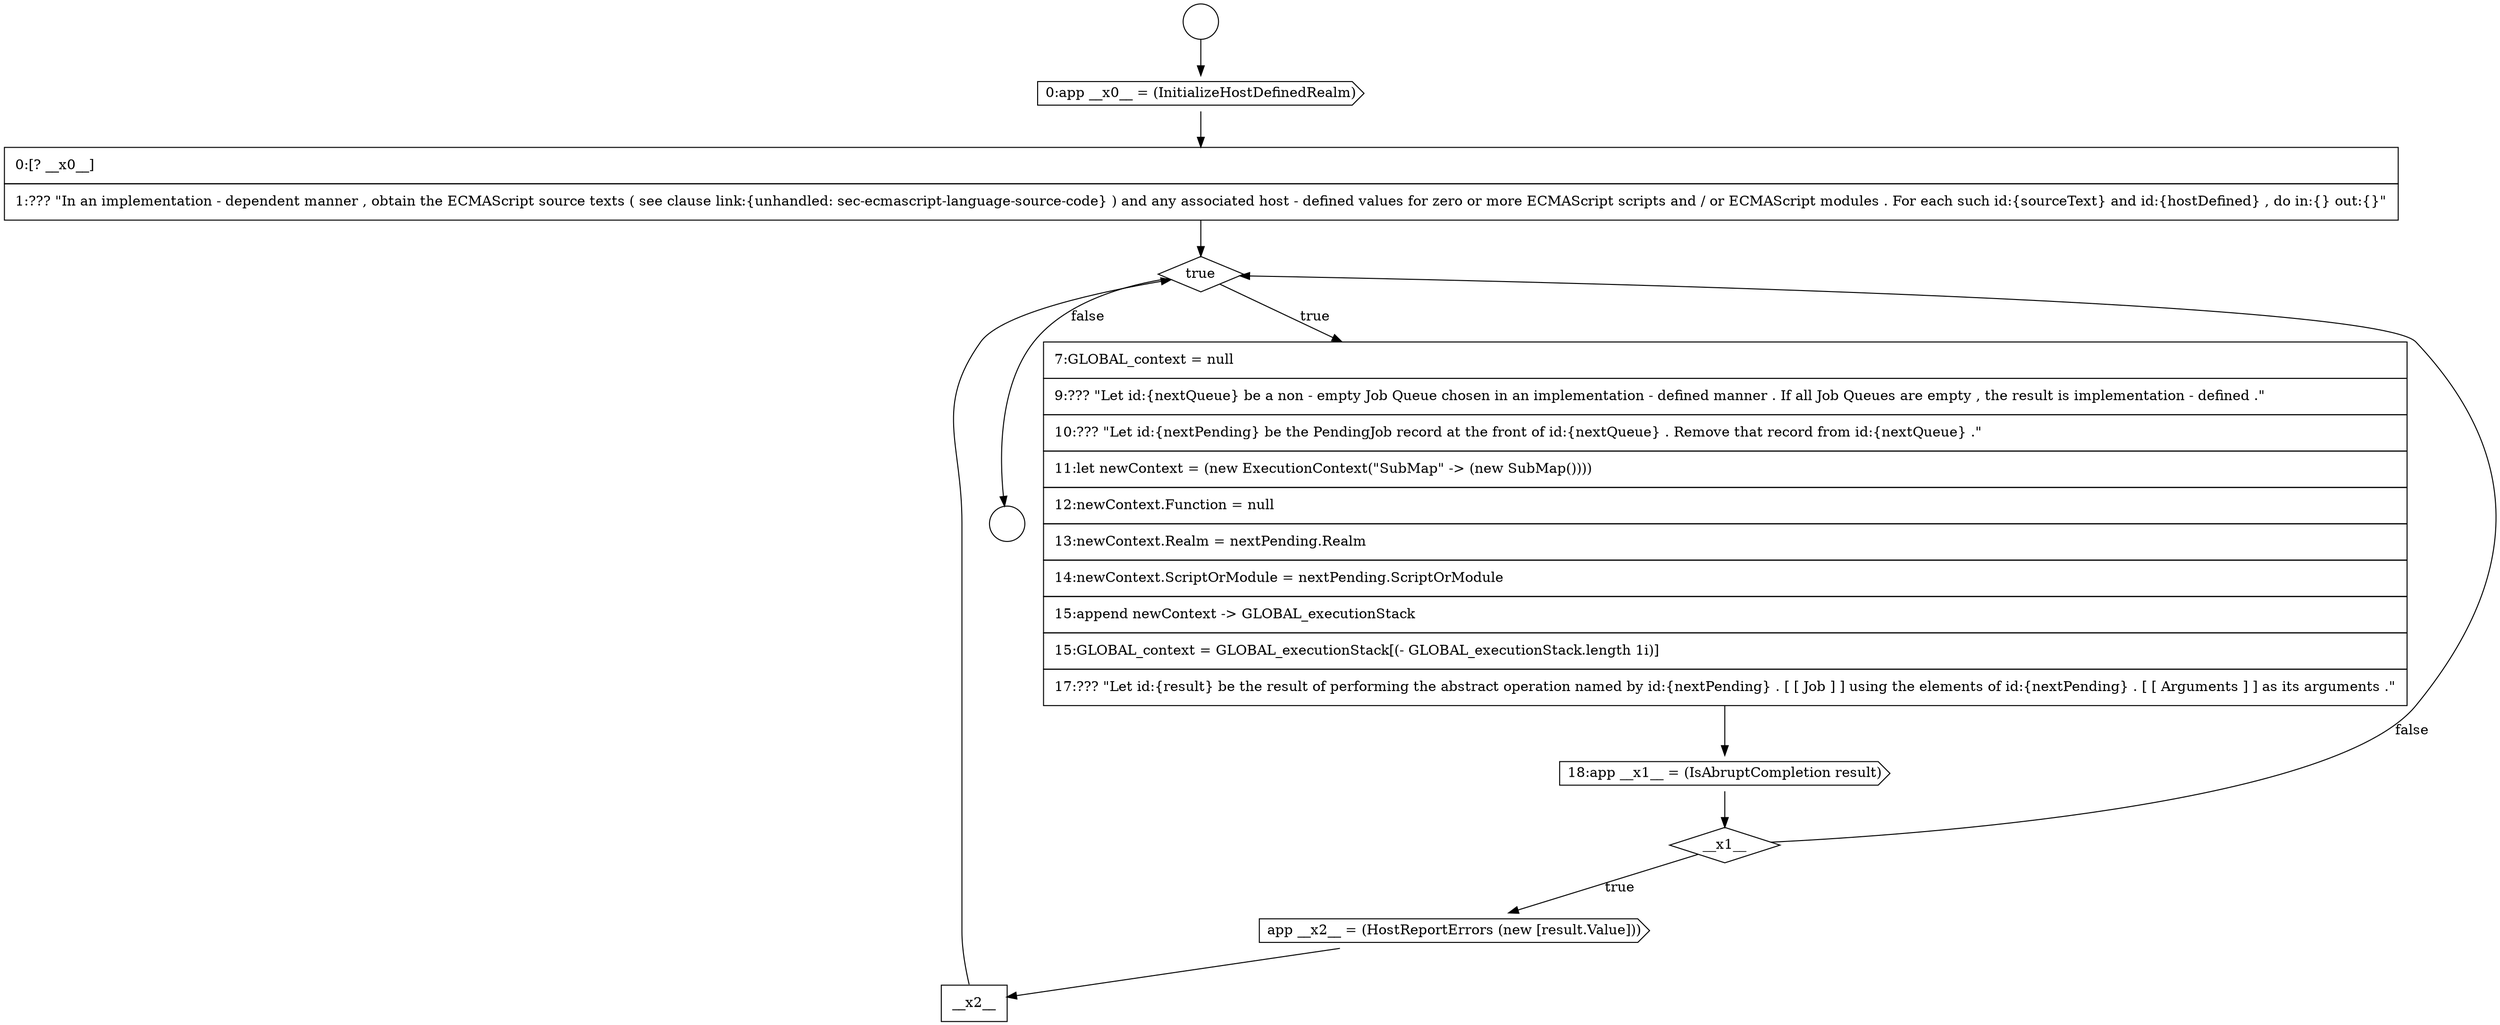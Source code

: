 digraph {
  node1633 [shape=cds, label=<<font color="black">0:app __x0__ = (InitializeHostDefinedRealm)</font>> color="black" fillcolor="white" style=filled]
  node1640 [shape=none, margin=0, label=<<font color="black">
    <table border="0" cellborder="1" cellspacing="0" cellpadding="10">
      <tr><td align="left">__x2__</td></tr>
    </table>
  </font>> color="black" fillcolor="white" style=filled]
  node1632 [shape=circle label=" " color="black" fillcolor="white" style=filled]
  node1636 [shape=none, margin=0, label=<<font color="black">
    <table border="0" cellborder="1" cellspacing="0" cellpadding="10">
      <tr><td align="left">7:GLOBAL_context = null</td></tr>
      <tr><td align="left">9:??? &quot;Let id:{nextQueue} be a non - empty Job Queue chosen in an implementation - defined manner . If all Job Queues are empty , the result is implementation - defined .&quot;</td></tr>
      <tr><td align="left">10:??? &quot;Let id:{nextPending} be the PendingJob record at the front of id:{nextQueue} . Remove that record from id:{nextQueue} .&quot;</td></tr>
      <tr><td align="left">11:let newContext = (new ExecutionContext(&quot;SubMap&quot; -&gt; (new SubMap())))</td></tr>
      <tr><td align="left">12:newContext.Function = null</td></tr>
      <tr><td align="left">13:newContext.Realm = nextPending.Realm</td></tr>
      <tr><td align="left">14:newContext.ScriptOrModule = nextPending.ScriptOrModule</td></tr>
      <tr><td align="left">15:append newContext -&gt; GLOBAL_executionStack</td></tr>
      <tr><td align="left">15:GLOBAL_context = GLOBAL_executionStack[(- GLOBAL_executionStack.length 1i)]</td></tr>
      <tr><td align="left">17:??? &quot;Let id:{result} be the result of performing the abstract operation named by id:{nextPending} . [ [ Job ] ] using the elements of id:{nextPending} . [ [ Arguments ] ] as its arguments .&quot;</td></tr>
    </table>
  </font>> color="black" fillcolor="white" style=filled]
  node1634 [shape=none, margin=0, label=<<font color="black">
    <table border="0" cellborder="1" cellspacing="0" cellpadding="10">
      <tr><td align="left">0:[? __x0__]</td></tr>
      <tr><td align="left">1:??? &quot;In an implementation - dependent manner , obtain the ECMAScript source texts ( see clause link:{unhandled: sec-ecmascript-language-source-code} ) and any associated host - defined values for zero or more ECMAScript scripts and / or ECMAScript modules . For each such id:{sourceText} and id:{hostDefined} , do in:{} out:{}&quot;</td></tr>
    </table>
  </font>> color="black" fillcolor="white" style=filled]
  node1631 [shape=circle label=" " color="black" fillcolor="white" style=filled]
  node1637 [shape=cds, label=<<font color="black">18:app __x1__ = (IsAbruptCompletion result)</font>> color="black" fillcolor="white" style=filled]
  node1639 [shape=cds, label=<<font color="black">app __x2__ = (HostReportErrors (new [result.Value]))</font>> color="black" fillcolor="white" style=filled]
  node1635 [shape=diamond, label=<<font color="black">true</font>> color="black" fillcolor="white" style=filled]
  node1638 [shape=diamond, label=<<font color="black">__x1__</font>> color="black" fillcolor="white" style=filled]
  node1636 -> node1637 [ color="black"]
  node1639 -> node1640 [ color="black"]
  node1638 -> node1639 [label=<<font color="black">true</font>> color="black"]
  node1638 -> node1635 [label=<<font color="black">false</font>> color="black"]
  node1637 -> node1638 [ color="black"]
  node1633 -> node1634 [ color="black"]
  node1631 -> node1633 [ color="black"]
  node1634 -> node1635 [ color="black"]
  node1640 -> node1635 [ color="black"]
  node1635 -> node1636 [label=<<font color="black">true</font>> color="black"]
  node1635 -> node1632 [label=<<font color="black">false</font>> color="black"]
}
